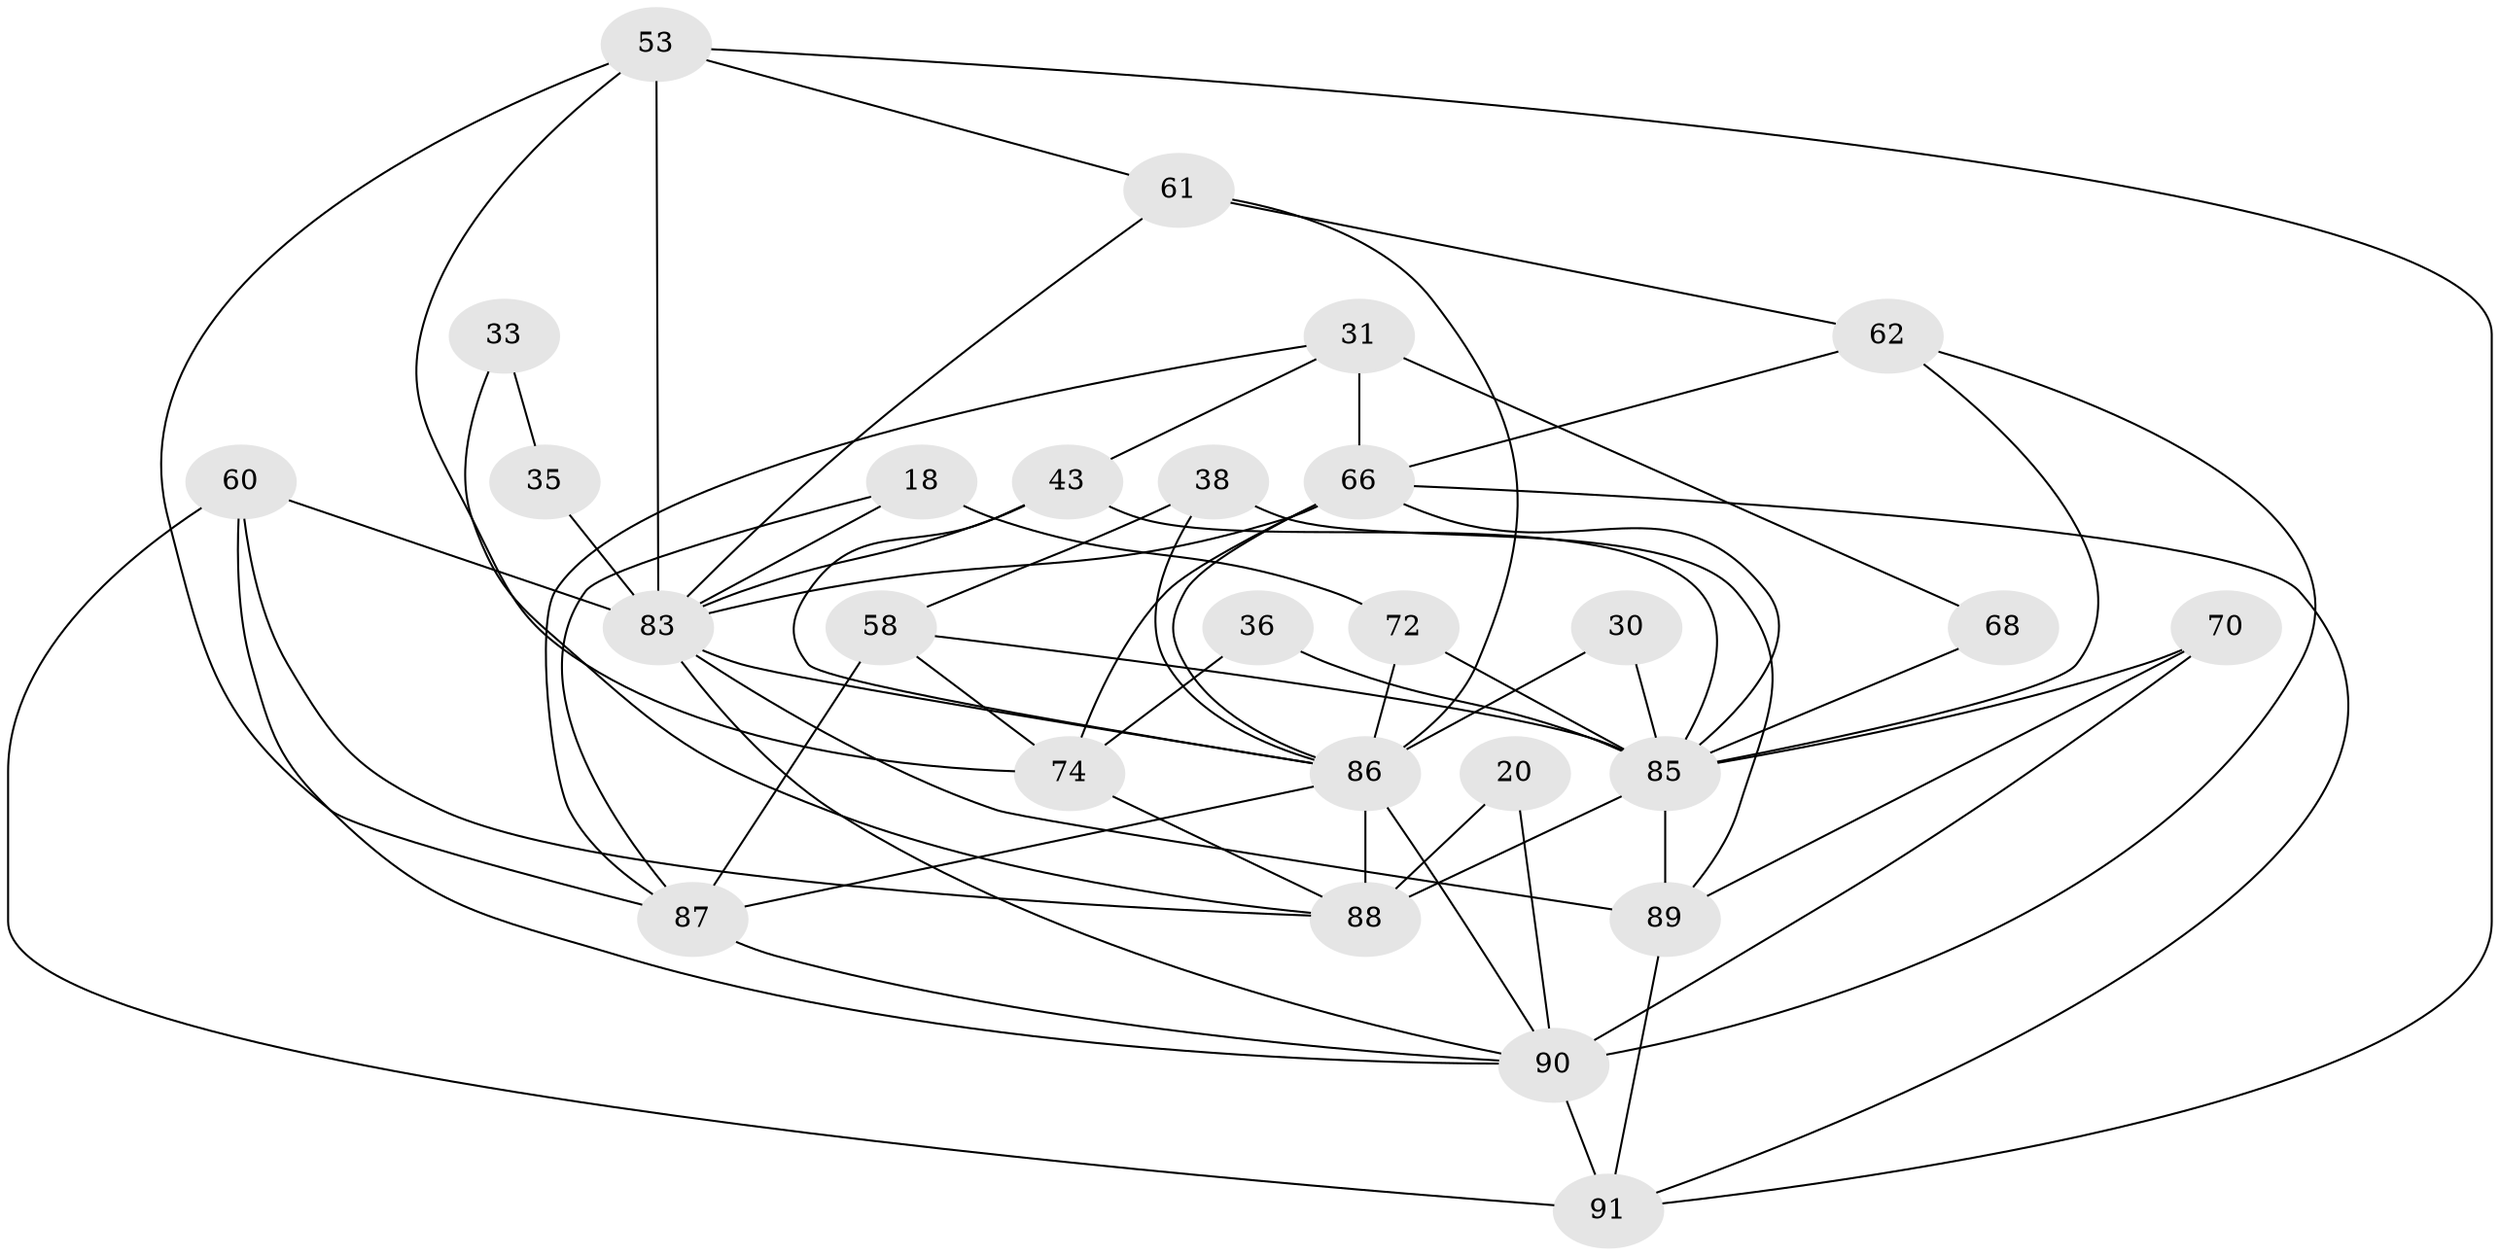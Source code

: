 // original degree distribution, {3: 0.26373626373626374, 5: 0.21978021978021978, 4: 0.27472527472527475, 2: 0.12087912087912088, 6: 0.08791208791208792, 7: 0.02197802197802198, 8: 0.01098901098901099}
// Generated by graph-tools (version 1.1) at 2025/54/03/04/25 21:54:24]
// undirected, 27 vertices, 63 edges
graph export_dot {
graph [start="1"]
  node [color=gray90,style=filled];
  18 [super="+14"];
  20;
  30 [super="+29"];
  31;
  33;
  35;
  36;
  38 [super="+37"];
  43 [super="+17"];
  53;
  58 [super="+51"];
  60 [super="+9"];
  61 [super="+45"];
  62 [super="+50"];
  66 [super="+2+49"];
  68 [super="+21"];
  70 [super="+46"];
  72 [super="+6"];
  74 [super="+41"];
  83 [super="+73+78+71"];
  85 [super="+65+79+84"];
  86 [super="+25+63"];
  87 [super="+22+27+69"];
  88 [super="+75+76+23"];
  89 [super="+80+57"];
  90 [super="+77+34+40"];
  91;
  18 -- 83 [weight=2];
  18 -- 72;
  18 -- 87;
  20 -- 88;
  20 -- 90;
  30 -- 86 [weight=2];
  30 -- 85 [weight=2];
  31 -- 43;
  31 -- 68;
  31 -- 66 [weight=2];
  31 -- 87;
  33 -- 35;
  33 -- 88;
  35 -- 83 [weight=4];
  36 -- 74 [weight=2];
  36 -- 85 [weight=3];
  38 -- 58;
  38 -- 89 [weight=2];
  38 -- 86;
  43 -- 83 [weight=2];
  43 -- 86;
  43 -- 85 [weight=3];
  53 -- 61 [weight=2];
  53 -- 91;
  53 -- 74;
  53 -- 83 [weight=3];
  53 -- 87;
  58 -- 74 [weight=2];
  58 -- 87;
  58 -- 85 [weight=5];
  60 -- 91 [weight=2];
  60 -- 83 [weight=2];
  60 -- 90;
  60 -- 88;
  61 -- 62;
  61 -- 83;
  61 -- 86 [weight=2];
  62 -- 90 [weight=2];
  62 -- 66 [weight=2];
  62 -- 85;
  66 -- 74 [weight=2];
  66 -- 85 [weight=5];
  66 -- 91;
  66 -- 83;
  66 -- 86 [weight=2];
  68 -- 85 [weight=3];
  70 -- 90 [weight=5];
  70 -- 89;
  70 -- 85 [weight=2];
  72 -- 85;
  72 -- 86;
  74 -- 88;
  83 -- 90 [weight=2];
  83 -- 89 [weight=4];
  83 -- 86;
  85 -- 88 [weight=5];
  85 -- 89 [weight=3];
  86 -- 88 [weight=4];
  86 -- 90 [weight=2];
  86 -- 87;
  87 -- 90 [weight=2];
  89 -- 91;
  90 -- 91;
}
